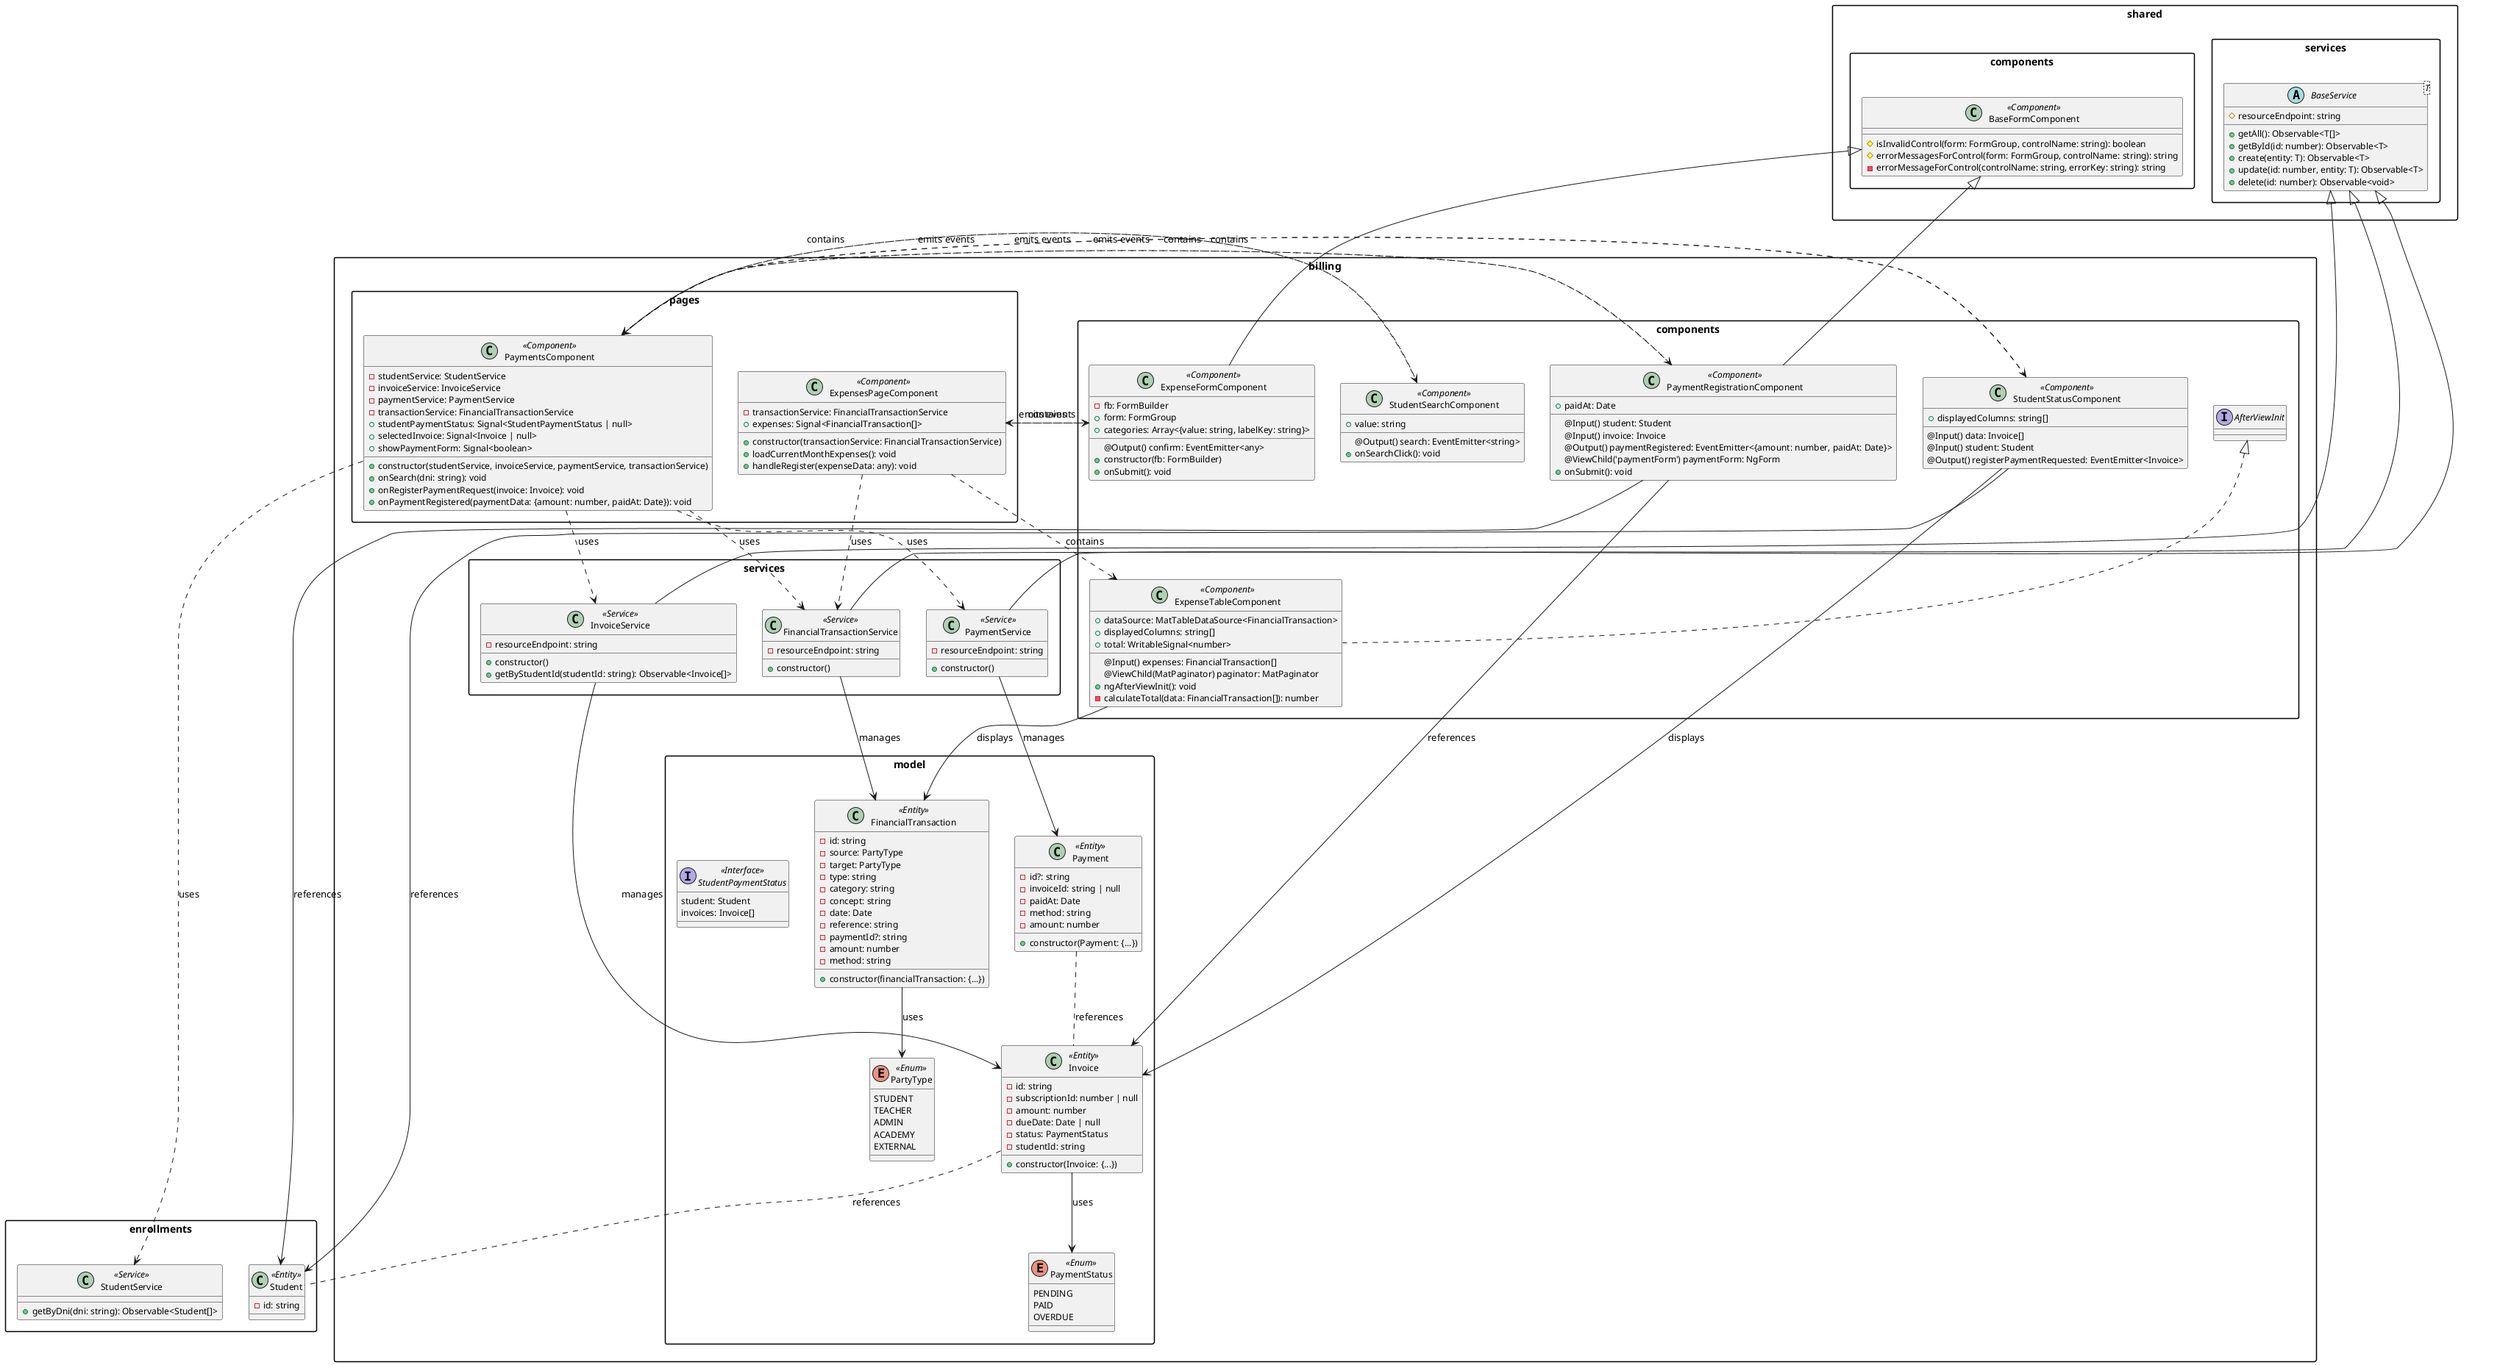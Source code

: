 @startuml Billing Context Class Diagram

' Style settings
skinparam classFontSize 14
skinparam classFontName Arial
skinparam classAttributeFontSize 12
skinparam classAttributeFontName Arial
skinparam packageStyle rectangle

' Core services and interfaces (from shared context)
package "shared" {
    package "services" {
        abstract class BaseService<T> {
            #resourceEndpoint: string
            +getAll(): Observable<T[]>
            +getById(id: number): Observable<T>
            +create(entity: T): Observable<T>
            +update(id: number, entity: T): Observable<T>
            +delete(id: number): Observable<void>
        }
    }

    package "components" {
        class BaseFormComponent <<Component>> {
            #isInvalidControl(form: FormGroup, controlName: string): boolean
            #errorMessagesForControl(form: FormGroup, controlName: string): string
            -errorMessageForControl(controlName: string, errorKey: string): string
        }
    }
}

' Billing module entities
package "billing" {
    package "model" {
        enum PartyType <<Enum>> {
            STUDENT
            TEACHER
            ADMIN
            ACADEMY
            EXTERNAL
        }

        enum PaymentStatus <<Enum>> {
            PENDING
            PAID
            OVERDUE
        }

        class FinancialTransaction <<Entity>> {
            -id: string
            -source: PartyType
            -target: PartyType
            -type: string
            -category: string
            -concept: string
            -date: Date
            -reference: string
            -paymentId?: string
            -amount: number
            -method: string
            +constructor(financialTransaction: {...})
        }

        class Invoice <<Entity>> {
            -id: string
            -subscriptionId: number | null
            -amount: number
            -dueDate: Date | null
            -status: PaymentStatus
            -studentId: string
            +constructor(Invoice: {...})
        }

        class Payment <<Entity>> {
            -id?: string
            -invoiceId: string | null
            -paidAt: Date
            -method: string
            -amount: number
            +constructor(Payment: {...})
        }

        interface StudentPaymentStatus <<Interface>> {
            student: Student
            invoices: Invoice[]
        }
    }

    package "services" {
        class FinancialTransactionService <<Service>> extends shared.services.BaseService<billing.model.FinancialTransaction> {
            -resourceEndpoint: string
            +constructor()
        }

        class InvoiceService <<Service>> extends shared.services.BaseService<billing.model.Invoice> {
            -resourceEndpoint: string
            +constructor()
            +getByStudentId(studentId: string): Observable<Invoice[]>
        }

        class PaymentService <<Service>> extends shared.services.BaseService<billing.model.Payment> {
            -resourceEndpoint: string
            +constructor()
        }
    }

    package "components" {
        class ExpenseFormComponent <<Component>> extends shared.components.BaseFormComponent {
            -fb: FormBuilder
            +form: FormGroup
            +categories: Array<{value: string, labelKey: string}>
            @Output() confirm: EventEmitter<any>
            +constructor(fb: FormBuilder)
            +onSubmit(): void
        }

        class ExpenseTableComponent <<Component>> implements AfterViewInit {
            @Input() expenses: FinancialTransaction[]
            @ViewChild(MatPaginator) paginator: MatPaginator
            +dataSource: MatTableDataSource<FinancialTransaction>
            +displayedColumns: string[]
            +total: WritableSignal<number>
            +ngAfterViewInit(): void
            -calculateTotal(data: FinancialTransaction[]): number
        }

        class PaymentRegistrationComponent <<Component>> extends shared.components.BaseFormComponent {
            @Input() student: Student
            @Input() invoice: Invoice
            @Output() paymentRegistered: EventEmitter<{amount: number, paidAt: Date}>
            @ViewChild('paymentForm') paymentForm: NgForm
            +paidAt: Date
            +onSubmit(): void
        }

        class StudentSearchComponent <<Component>> {
            +value: string
            @Output() search: EventEmitter<string>
            +onSearchClick(): void
        }

        class StudentStatusComponent <<Component>> {
            @Input() data: Invoice[]
            @Input() student: Student
            @Output() registerPaymentRequested: EventEmitter<Invoice>
            +displayedColumns: string[]
        }
    }

    package "pages" {
        class ExpensesPageComponent <<Component>> {
            -transactionService: FinancialTransactionService
            +expenses: Signal<FinancialTransaction[]>
            +constructor(transactionService: FinancialTransactionService)
            +loadCurrentMonthExpenses(): void
            +handleRegister(expenseData: any): void
        }

        class PaymentsComponent <<Component>> {
            -studentService: StudentService
            -invoiceService: InvoiceService
            -paymentService: PaymentService
            -transactionService: FinancialTransactionService
            +studentPaymentStatus: Signal<StudentPaymentStatus | null>
            +selectedInvoice: Signal<Invoice | null>
            +showPaymentForm: Signal<boolean>
            +constructor(studentService, invoiceService, paymentService, transactionService)
            +onSearch(dni: string): void
            +onRegisterPaymentRequest(invoice: Invoice): void
            +onPaymentRegistered(paymentData: {amount: number, paidAt: Date}): void
        }
    }
}

' External modules/services
package "enrollments" {
    class Student <<Entity>> {
        -id: string
        '... other properties
    }

    class StudentService <<Service>> {
        +getByDni(dni: string): Observable<Student[]>
    }
}

' Relationships
billing.services.FinancialTransactionService --> billing.model.FinancialTransaction: manages
billing.services.InvoiceService --> billing.model.Invoice: manages
billing.services.PaymentService --> billing.model.Payment: manages

billing.pages.ExpensesPageComponent ..> billing.services.FinancialTransactionService: uses
billing.pages.ExpensesPageComponent ..> billing.components.ExpenseFormComponent: contains
billing.pages.ExpensesPageComponent ..> billing.components.ExpenseTableComponent: contains

billing.pages.PaymentsComponent ..> enrollments.StudentService: uses
billing.pages.PaymentsComponent ..> billing.services.InvoiceService: uses
billing.pages.PaymentsComponent ..> billing.services.PaymentService: uses
billing.pages.PaymentsComponent ..> billing.services.FinancialTransactionService: uses
billing.pages.PaymentsComponent ..> billing.components.StudentSearchComponent: contains
billing.pages.PaymentsComponent ..> billing.components.StudentStatusComponent: contains
billing.pages.PaymentsComponent ..> billing.components.PaymentRegistrationComponent: contains

billing.components.ExpenseTableComponent --> billing.model.FinancialTransaction: displays
billing.components.StudentStatusComponent --> billing.model.Invoice: displays
billing.components.StudentStatusComponent --> enrollments.Student: references
billing.components.PaymentRegistrationComponent --> enrollments.Student: references
billing.components.PaymentRegistrationComponent --> billing.model.Invoice: references

billing.model.FinancialTransaction --> billing.model.PartyType: uses
billing.model.Invoice --> billing.model.PaymentStatus: uses
billing.model.Invoice .. enrollments.Student: references
billing.model.Payment .. billing.model.Invoice: references

' Event relationships
billing.components.ExpenseFormComponent ..> billing.pages.ExpensesPageComponent: emits events
billing.components.StudentSearchComponent ..> billing.pages.PaymentsComponent: emits events
billing.components.StudentStatusComponent ..> billing.pages.PaymentsComponent: emits events
billing.components.PaymentRegistrationComponent ..> billing.pages.PaymentsComponent: emits events

@enduml